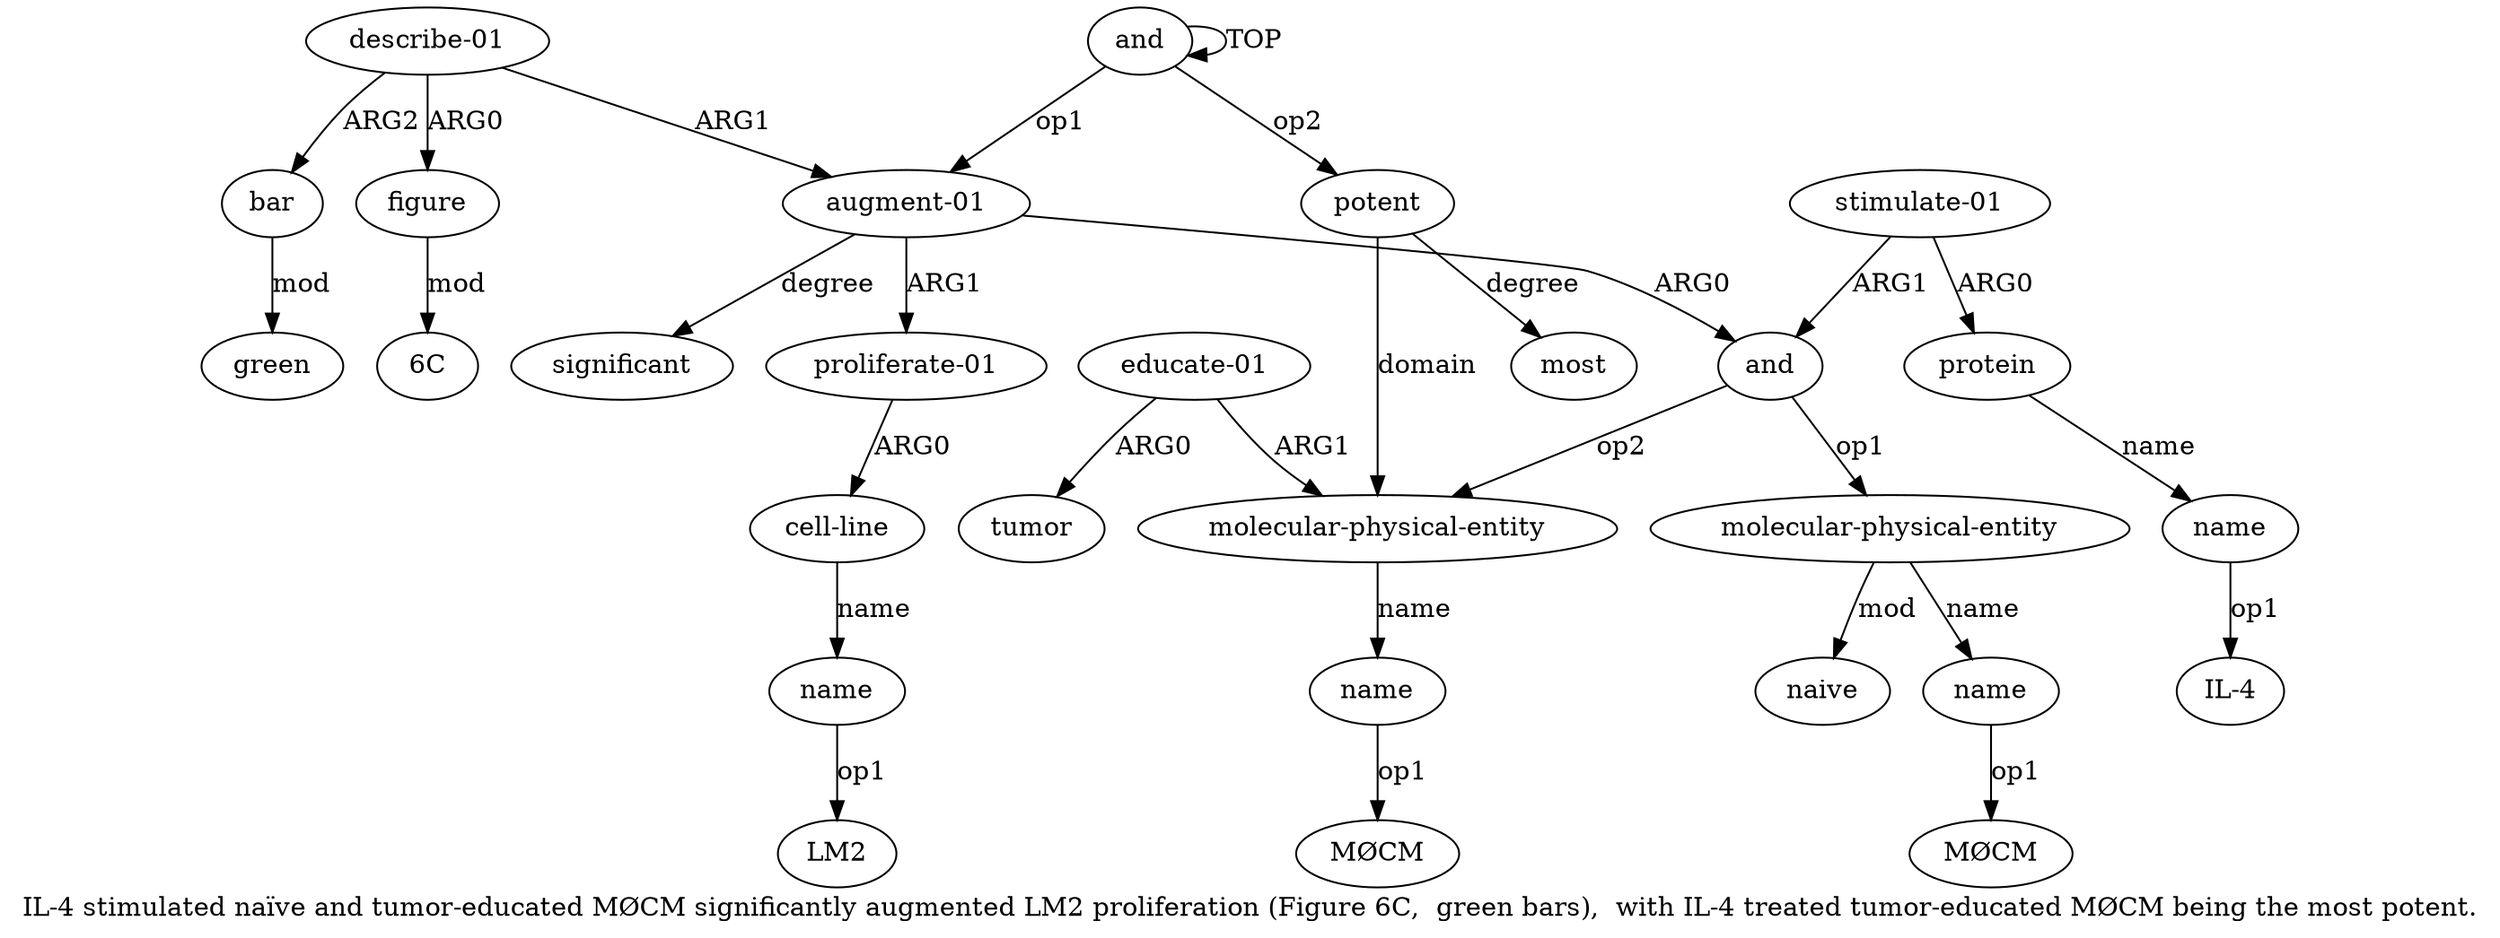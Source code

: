 digraph  {
	graph [label="IL-4 stimulated naïve and tumor-educated MØCM significantly augmented LM2 proliferation (Figure 6C,  green bars),  with IL-4 treated \
tumor-educated MØCM being the most potent."];
	node [label="\N"];
	a20	 [color=black,
		gold_ind=20,
		gold_label=green,
		label=green,
		test_ind=20,
		test_label=green];
	a21	 [color=black,
		gold_ind=21,
		gold_label=potent,
		label=potent,
		test_ind=21,
		test_label=potent];
	a22	 [color=black,
		gold_ind=22,
		gold_label=most,
		label=most,
		test_ind=22,
		test_label=most];
	a21 -> a22 [key=0,
	color=black,
	gold_label=degree,
	label=degree,
	test_label=degree];
a6 [color=black,
	gold_ind=6,
	gold_label="molecular-physical-entity",
	label="molecular-physical-entity",
	test_ind=6,
	test_label="molecular-physical-entity"];
a21 -> a6 [key=0,
color=black,
gold_label=domain,
label=domain,
test_label=domain];
"a15 LM2" [color=black,
gold_ind=-1,
gold_label=LM2,
label=LM2,
test_ind=-1,
test_label=LM2];
a15 [color=black,
gold_ind=15,
gold_label=name,
label=name,
test_ind=15,
test_label=name];
a15 -> "a15 LM2" [key=0,
color=black,
gold_label=op1,
label=op1,
test_label=op1];
a14 [color=black,
gold_ind=14,
gold_label="cell-line",
label="cell-line",
test_ind=14,
test_label="cell-line"];
a14 -> a15 [key=0,
color=black,
gold_label=name,
label=name,
test_label=name];
a17 [color=black,
gold_ind=17,
gold_label="describe-01",
label="describe-01",
test_ind=17,
test_label="describe-01"];
a19 [color=black,
gold_ind=19,
gold_label=bar,
label=bar,
test_ind=19,
test_label=bar];
a17 -> a19 [key=0,
color=black,
gold_label=ARG2,
label=ARG2,
test_label=ARG2];
a18 [color=black,
gold_ind=18,
gold_label=figure,
label=figure,
test_ind=18,
test_label=figure];
a17 -> a18 [key=0,
color=black,
gold_label=ARG0,
label=ARG0,
test_label=ARG0];
a1 [color=black,
gold_ind=1,
gold_label="augment-01",
label="augment-01",
test_ind=1,
test_label="augment-01"];
a17 -> a1 [key=0,
color=black,
gold_label=ARG1,
label=ARG1,
test_label=ARG1];
a16 [color=black,
gold_ind=16,
gold_label=significant,
label=significant,
test_ind=16,
test_label=significant];
a11 [color=black,
gold_ind=11,
gold_label=protein,
label=protein,
test_ind=11,
test_label=protein];
a12 [color=black,
gold_ind=12,
gold_label=name,
label=name,
test_ind=12,
test_label=name];
a11 -> a12 [key=0,
color=black,
gold_label=name,
label=name,
test_label=name];
a10 [color=black,
gold_ind=10,
gold_label="stimulate-01",
label="stimulate-01",
test_ind=10,
test_label="stimulate-01"];
a10 -> a11 [key=0,
color=black,
gold_label=ARG0,
label=ARG0,
test_label=ARG0];
a2 [color=black,
gold_ind=2,
gold_label=and,
label=and,
test_ind=2,
test_label=and];
a10 -> a2 [key=0,
color=black,
gold_label=ARG1,
label=ARG1,
test_label=ARG1];
a13 [color=black,
gold_ind=13,
gold_label="proliferate-01",
label="proliferate-01",
test_ind=13,
test_label="proliferate-01"];
a13 -> a14 [key=0,
color=black,
gold_label=ARG0,
label=ARG0,
test_label=ARG0];
"a12 IL-4" [color=black,
gold_ind=-1,
gold_label="IL-4",
label="IL-4",
test_ind=-1,
test_label="IL-4"];
a12 -> "a12 IL-4" [key=0,
color=black,
gold_label=op1,
label=op1,
test_label=op1];
a19 -> a20 [key=0,
color=black,
gold_label=mod,
label=mod,
test_label=mod];
"a18 6C" [color=black,
gold_ind=-1,
gold_label="6C",
label="6C",
test_ind=-1,
test_label="6C"];
a18 -> "a18 6C" [key=0,
color=black,
gold_label=mod,
label=mod,
test_label=mod];
a1 -> a16 [key=0,
color=black,
gold_label=degree,
label=degree,
test_label=degree];
a1 -> a13 [key=0,
color=black,
gold_label=ARG1,
label=ARG1,
test_label=ARG1];
a1 -> a2 [key=0,
color=black,
gold_label=ARG0,
label=ARG0,
test_label=ARG0];
a0 [color=black,
gold_ind=0,
gold_label=and,
label=and,
test_ind=0,
test_label=and];
a0 -> a21 [key=0,
color=black,
gold_label=op2,
label=op2,
test_label=op2];
a0 -> a1 [key=0,
color=black,
gold_label=op1,
label=op1,
test_label=op1];
a0 -> a0 [key=0,
color=black,
gold_label=TOP,
label=TOP,
test_label=TOP];
a3 [color=black,
gold_ind=3,
gold_label="molecular-physical-entity",
label="molecular-physical-entity",
test_ind=3,
test_label="molecular-physical-entity"];
a5 [color=black,
gold_ind=5,
gold_label=naive,
label=naive,
test_ind=5,
test_label=naive];
a3 -> a5 [key=0,
color=black,
gold_label=mod,
label=mod,
test_label=mod];
a4 [color=black,
gold_ind=4,
gold_label=name,
label=name,
test_ind=4,
test_label=name];
a3 -> a4 [key=0,
color=black,
gold_label=name,
label=name,
test_label=name];
a2 -> a3 [key=0,
color=black,
gold_label=op1,
label=op1,
test_label=op1];
a2 -> a6 [key=0,
color=black,
gold_label=op2,
label=op2,
test_label=op2];
"a4 MØCM" [color=black,
gold_ind=-1,
gold_label=MØCM,
label=MØCM,
test_ind=-1,
test_label=MØCM];
a4 -> "a4 MØCM" [key=0,
color=black,
gold_label=op1,
label=op1,
test_label=op1];
a7 [color=black,
gold_ind=7,
gold_label=name,
label=name,
test_ind=7,
test_label=name];
"a7 MØCM" [color=black,
gold_ind=-1,
gold_label=MØCM,
label=MØCM,
test_ind=-1,
test_label=MØCM];
a7 -> "a7 MØCM" [key=0,
color=black,
gold_label=op1,
label=op1,
test_label=op1];
a6 -> a7 [key=0,
color=black,
gold_label=name,
label=name,
test_label=name];
a9 [color=black,
gold_ind=9,
gold_label=tumor,
label=tumor,
test_ind=9,
test_label=tumor];
a8 [color=black,
gold_ind=8,
gold_label="educate-01",
label="educate-01",
test_ind=8,
test_label="educate-01"];
a8 -> a6 [key=0,
color=black,
gold_label=ARG1,
label=ARG1,
test_label=ARG1];
a8 -> a9 [key=0,
color=black,
gold_label=ARG0,
label=ARG0,
test_label=ARG0];
}
